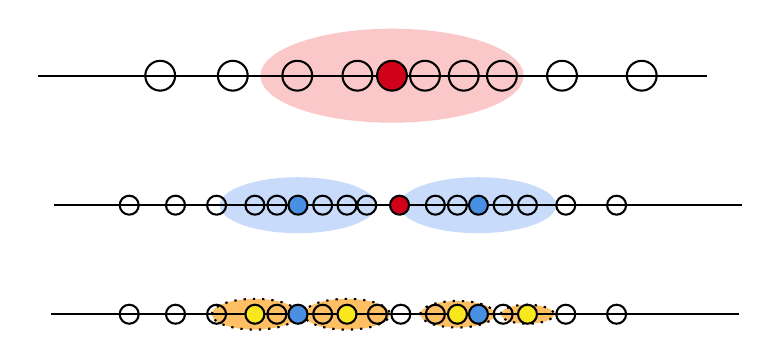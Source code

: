 
        \tikzset{every picture/.style={line width=0.75pt}} %set default line width to 0.75pt        

        \begin{tikzpicture}[x=0.75pt,y=0.75pt,yscale=-1,xscale=1]
        %uncomment if require: \path (0,576); %set diagram left start at 0, and has height of 576

        %Shape: Ellipse [id:dp3136368879956919] 
        \draw  [color={rgb, 255:red, 0; green, 0; blue, 0 }  ,draw opacity=1 ][fill={rgb, 255:red, 254; green, 192; blue, 99 }  ,fill opacity=1 ][dash pattern={on 0.84pt off 2.51pt}] (397.82,244.59) .. controls (397.82,242.06) and (403.56,240.01) .. (410.64,240.01) .. controls (417.71,240.01) and (423.45,242.06) .. (423.45,244.59) .. controls (423.45,247.12) and (417.71,249.17) .. (410.64,249.17) .. controls (403.56,249.17) and (397.82,247.12) .. (397.82,244.59) -- cycle ;
        %Shape: Ellipse [id:dp7260358927025228] 
        \draw  [color={rgb, 255:red, 0; green, 0; blue, 0 }  ,draw opacity=1 ][fill={rgb, 255:red, 254; green, 192; blue, 99 }  ,fill opacity=1 ][dash pattern={on 0.84pt off 2.51pt}] (358.93,244.59) .. controls (358.93,241.05) and (366.97,238.18) .. (376.88,238.18) .. controls (386.8,238.18) and (394.83,241.05) .. (394.83,244.59) .. controls (394.83,248.13) and (386.8,251) .. (376.88,251) .. controls (366.97,251) and (358.93,248.13) .. (358.93,244.59) -- cycle ;
        %Shape: Ellipse [id:dp9838373366016993] 
        \draw  [color={rgb, 255:red, 0; green, 0; blue, 0 }  ,draw opacity=1 ][fill={rgb, 255:red, 254; green, 192; blue, 99 }  ,fill opacity=1 ][dash pattern={on 0.84pt off 2.51pt}] (302.83,244.59) .. controls (302.83,240.49) and (312.12,237.18) .. (323.58,237.18) .. controls (335.04,237.18) and (344.34,240.49) .. (344.34,244.59) .. controls (344.34,248.68) and (335.04,252) .. (323.58,252) .. controls (312.12,252) and (302.83,248.68) .. (302.83,244.59) -- cycle ;
        %Shape: Ellipse [id:dp3925292038584607] 
        \draw  [draw opacity=0][fill={rgb, 255:red, 200; green, 219; blue, 250 }  ,fill opacity=1 ] (349,192.06) .. controls (349,184.61) and (365.89,178.58) .. (386.72,178.58) .. controls (407.56,178.58) and (424.45,184.61) .. (424.45,192.06) .. controls (424.45,199.5) and (407.56,205.53) .. (386.72,205.53) .. controls (365.89,205.53) and (349,199.5) .. (349,192.06) -- cycle ;
        %Shape: Ellipse [id:dp4971204710839541] 
        \draw  [draw opacity=0][fill={rgb, 255:red, 200; green, 219; blue, 250 }  ,fill opacity=1 ] (262.34,192.06) .. controls (262.34,184.61) and (279.23,178.58) .. (300.06,178.58) .. controls (320.9,178.58) and (337.79,184.61) .. (337.79,192.06) .. controls (337.79,199.5) and (320.9,205.53) .. (300.06,205.53) .. controls (279.23,205.53) and (262.34,199.5) .. (262.34,192.06) -- cycle ;
        %Shape: Ellipse [id:dp7201091914298017] 
        \draw  [draw opacity=0][fill={rgb, 255:red, 250; green, 200; blue, 200 }  ,fill opacity=1 ] (281.95,129.67) .. controls (281.95,117.17) and (310.34,107.03) .. (345.36,107.03) .. controls (380.37,107.03) and (408.76,117.17) .. (408.76,129.67) .. controls (408.76,142.18) and (380.37,152.32) .. (345.36,152.32) .. controls (310.34,152.32) and (281.95,142.18) .. (281.95,129.67) -- cycle ;
        %Shape: Ellipse [id:dp16723981735284044] 
        \draw   (226.5,129.67) .. controls (226.5,125.71) and (229.72,122.49) .. (233.69,122.49) .. controls (237.65,122.49) and (240.87,125.71) .. (240.87,129.67) .. controls (240.87,133.64) and (237.65,136.86) .. (233.69,136.86) .. controls (229.72,136.86) and (226.5,133.64) .. (226.5,129.67) -- cycle ;
        %Straight Lines [id:da8147371799849659] 
        \draw    (174.78,129.67) -- (497.22,129.67) ;
        %Shape: Ellipse [id:dp7868464264371926] 
        \draw   (261.48,129.67) .. controls (261.48,125.71) and (264.7,122.49) .. (268.66,122.49) .. controls (272.63,122.49) and (275.85,125.71) .. (275.85,129.67) .. controls (275.85,133.64) and (272.63,136.86) .. (268.66,136.86) .. controls (264.7,136.86) and (261.48,133.64) .. (261.48,129.67) -- cycle ;
        %Shape: Ellipse [id:dp16061843307688606] 
        \draw   (292.55,129.67) .. controls (292.55,125.71) and (295.76,122.49) .. (299.73,122.49) .. controls (303.7,122.49) and (306.91,125.71) .. (306.91,129.67) .. controls (306.91,133.64) and (303.7,136.86) .. (299.73,136.86) .. controls (295.76,136.86) and (292.55,133.64) .. (292.55,129.67) -- cycle ;
        %Shape: Circle [id:dp9786018734231281] 
        \draw   (321.51,129.67) .. controls (321.51,125.71) and (324.73,122.49) .. (328.69,122.49) .. controls (332.66,122.49) and (335.87,125.71) .. (335.87,129.67) .. controls (335.87,133.64) and (332.66,136.86) .. (328.69,136.86) .. controls (324.73,136.86) and (321.51,133.64) .. (321.51,129.67) -- cycle ;
        %Shape: Circle [id:dp0949956462992807] 
        \draw   (354.07,129.67) .. controls (354.07,125.71) and (357.29,122.49) .. (361.25,122.49) .. controls (365.22,122.49) and (368.44,125.71) .. (368.44,129.67) .. controls (368.44,133.64) and (365.22,136.86) .. (361.25,136.86) .. controls (357.29,136.86) and (354.07,133.64) .. (354.07,129.67) -- cycle ;
        %Shape: Circle [id:dp7683315352129074] 
        \draw   (372.75,129.67) .. controls (372.75,125.71) and (375.96,122.49) .. (379.93,122.49) .. controls (383.9,122.49) and (387.11,125.71) .. (387.11,129.67) .. controls (387.11,133.64) and (383.9,136.86) .. (379.93,136.86) .. controls (375.96,136.86) and (372.75,133.64) .. (372.75,129.67) -- cycle ;
        %Shape: Ellipse [id:dp6511858079260329] 
        \draw   (391.13,129.67) .. controls (391.13,125.71) and (394.35,122.49) .. (398.32,122.49) .. controls (402.28,122.49) and (405.5,125.71) .. (405.5,129.67) .. controls (405.5,133.64) and (402.28,136.86) .. (398.32,136.86) .. controls (394.35,136.86) and (391.13,133.64) .. (391.13,129.67) -- cycle ;
        %Shape: Circle [id:dp2223630374819925] 
        \draw   (420.09,129.67) .. controls (420.09,125.71) and (423.31,122.49) .. (427.28,122.49) .. controls (431.24,122.49) and (434.46,125.71) .. (434.46,129.67) .. controls (434.46,133.64) and (431.24,136.86) .. (427.28,136.86) .. controls (423.31,136.86) and (420.09,133.64) .. (420.09,129.67) -- cycle ;
        %Shape: Circle [id:dp09278387278064626] 
        \draw   (458.5,129.67) .. controls (458.5,125.71) and (461.71,122.49) .. (465.68,122.49) .. controls (469.65,122.49) and (472.86,125.71) .. (472.86,129.67) .. controls (472.86,133.64) and (469.65,136.86) .. (465.68,136.86) .. controls (461.71,136.86) and (458.5,133.64) .. (458.5,129.67) -- cycle ;
        %Shape: Ellipse [id:dp6639601227729888] 
        \draw   (214.18,192.06) .. controls (214.18,189.53) and (216.23,187.48) .. (218.76,187.48) .. controls (221.29,187.48) and (223.34,189.53) .. (223.34,192.06) .. controls (223.34,194.58) and (221.29,196.63) .. (218.76,196.63) .. controls (216.23,196.63) and (214.18,194.58) .. (214.18,192.06) -- cycle ;
        %Straight Lines [id:da9311656977794973] 
        \draw    (182.6,192.06) -- (388.11,192.06) -- (514.1,192.06) ;
        %Shape: Ellipse [id:dp014989169459774576] 
        \draw   (236.47,192.06) .. controls (236.47,189.53) and (238.52,187.48) .. (241.05,187.48) .. controls (243.58,187.48) and (245.63,189.53) .. (245.63,192.06) .. controls (245.63,194.58) and (243.58,196.63) .. (241.05,196.63) .. controls (238.52,196.63) and (236.47,194.58) .. (236.47,192.06) -- cycle ;
        %Shape: Ellipse [id:dp44621808806115393] 
        \draw   (256.27,192.06) .. controls (256.27,189.53) and (258.32,187.48) .. (260.85,187.48) .. controls (263.38,187.48) and (265.43,189.53) .. (265.43,192.06) .. controls (265.43,194.58) and (263.38,196.63) .. (260.85,196.63) .. controls (258.32,196.63) and (256.27,194.58) .. (256.27,192.06) -- cycle ;
        %Shape: Ellipse [id:dp7723359709397797] 
        \draw   (274.73,192.06) .. controls (274.73,189.53) and (276.78,187.48) .. (279.31,187.48) .. controls (281.84,187.48) and (283.89,189.53) .. (283.89,192.06) .. controls (283.89,194.58) and (281.84,196.63) .. (279.31,196.63) .. controls (276.78,196.63) and (274.73,194.58) .. (274.73,192.06) -- cycle ;
        %Shape: Ellipse [id:dp17573149289899392] 
        \draw   (285.35,192.06) .. controls (285.35,189.53) and (287.4,187.48) .. (289.93,187.48) .. controls (292.46,187.48) and (294.51,189.53) .. (294.51,192.06) .. controls (294.51,194.58) and (292.46,196.63) .. (289.93,196.63) .. controls (287.4,196.63) and (285.35,194.58) .. (285.35,192.06) -- cycle ;
        %Shape: Ellipse [id:dp057768333475687106] 
        \draw  [fill={rgb, 255:red, 74; green, 144; blue, 226 }  ,fill opacity=1 ] (295.49,192.06) .. controls (295.49,189.53) and (297.54,187.48) .. (300.06,187.48) .. controls (302.59,187.48) and (304.64,189.53) .. (304.64,192.06) .. controls (304.64,194.58) and (302.59,196.63) .. (300.06,196.63) .. controls (297.54,196.63) and (295.49,194.58) .. (295.49,192.06) -- cycle ;
        %Shape: Ellipse [id:dp39156905097585626] 
        \draw   (307.39,192.06) .. controls (307.39,189.53) and (309.44,187.48) .. (311.97,187.48) .. controls (314.49,187.48) and (316.54,189.53) .. (316.54,192.06) .. controls (316.54,194.58) and (314.49,196.63) .. (311.97,196.63) .. controls (309.44,196.63) and (307.39,194.58) .. (307.39,192.06) -- cycle ;
        %Shape: Ellipse [id:dp718956687941553] 
        \draw   (319.11,192.06) .. controls (319.11,189.53) and (321.16,187.48) .. (323.69,187.48) .. controls (326.21,187.48) and (328.26,189.53) .. (328.26,192.06) .. controls (328.26,194.58) and (326.21,196.63) .. (323.69,196.63) .. controls (321.16,196.63) and (319.11,194.58) .. (319.11,192.06) -- cycle ;
        %Shape: Ellipse [id:dp0411694099000528] 
        \draw   (328.63,192.06) .. controls (328.63,189.53) and (330.68,187.48) .. (333.21,187.48) .. controls (335.74,187.48) and (337.79,189.53) .. (337.79,192.06) .. controls (337.79,194.58) and (335.74,196.63) .. (333.21,196.63) .. controls (330.68,196.63) and (328.63,194.58) .. (328.63,192.06) -- cycle ;
        %Shape: Ellipse [id:dp0847388845732906] 
        \draw  [fill={rgb, 255:red, 208; green, 2; blue, 27 }  ,fill opacity=1 ] (344.42,192.06) .. controls (344.42,189.53) and (346.47,187.48) .. (349,187.48) .. controls (351.52,187.48) and (353.57,189.53) .. (353.57,192.06) .. controls (353.57,194.58) and (351.52,196.63) .. (349,196.63) .. controls (346.47,196.63) and (344.42,194.58) .. (344.42,192.06) -- cycle ;
        %Shape: Ellipse [id:dp42762143702597966] 
        \draw   (361.68,192.06) .. controls (361.68,189.53) and (363.73,187.48) .. (366.26,187.48) .. controls (368.79,187.48) and (370.84,189.53) .. (370.84,192.06) .. controls (370.84,194.58) and (368.79,196.63) .. (366.26,196.63) .. controls (363.73,196.63) and (361.68,194.58) .. (361.68,192.06) -- cycle ;
        %Shape: Ellipse [id:dp4205027909188599] 
        \draw   (372.3,192.06) .. controls (372.3,189.53) and (374.35,187.48) .. (376.88,187.48) .. controls (379.41,187.48) and (381.46,189.53) .. (381.46,192.06) .. controls (381.46,194.58) and (379.41,196.63) .. (376.88,196.63) .. controls (374.35,196.63) and (372.3,194.58) .. (372.3,192.06) -- cycle ;
        %Shape: Ellipse [id:dp37169234174088794] 
        \draw  [fill={rgb, 255:red, 74; green, 144; blue, 226 }  ,fill opacity=1 ] (382.44,192.06) .. controls (382.44,189.53) and (384.49,187.48) .. (387.01,187.48) .. controls (389.54,187.48) and (391.59,189.53) .. (391.59,192.06) .. controls (391.59,194.58) and (389.54,196.63) .. (387.01,196.63) .. controls (384.49,196.63) and (382.44,194.58) .. (382.44,192.06) -- cycle ;
        %Shape: Ellipse [id:dp14460862498550053] 
        \draw   (394.34,192.06) .. controls (394.34,189.53) and (396.39,187.48) .. (398.92,187.48) .. controls (401.44,187.48) and (403.49,189.53) .. (403.49,192.06) .. controls (403.49,194.58) and (401.44,196.63) .. (398.92,196.63) .. controls (396.39,196.63) and (394.34,194.58) .. (394.34,192.06) -- cycle ;
        %Shape: Ellipse [id:dp5670285127322525] 
        \draw   (406.06,192.06) .. controls (406.06,189.53) and (408.11,187.48) .. (410.64,187.48) .. controls (413.16,187.48) and (415.21,189.53) .. (415.21,192.06) .. controls (415.21,194.58) and (413.16,196.63) .. (410.64,196.63) .. controls (408.11,196.63) and (406.06,194.58) .. (406.06,192.06) -- cycle ;
        %Shape: Ellipse [id:dp528970027006122] 
        \draw   (424.52,192.06) .. controls (424.52,189.53) and (426.57,187.48) .. (429.09,187.48) .. controls (431.62,187.48) and (433.67,189.53) .. (433.67,192.06) .. controls (433.67,194.58) and (431.62,196.63) .. (429.09,196.63) .. controls (426.57,196.63) and (424.52,194.58) .. (424.52,192.06) -- cycle ;
        %Shape: Ellipse [id:dp9782171157098063] 
        \draw   (448.99,192.06) .. controls (448.99,189.53) and (451.04,187.48) .. (453.57,187.48) .. controls (456.1,187.48) and (458.15,189.53) .. (458.15,192.06) .. controls (458.15,194.58) and (456.1,196.63) .. (453.57,196.63) .. controls (451.04,196.63) and (448.99,194.58) .. (448.99,192.06) -- cycle ;
        %Shape: Circle [id:dp7984720784037331] 
        \draw  [fill={rgb, 255:red, 208; green, 2; blue, 27 }  ,fill opacity=1 ] (338.17,129.67) .. controls (338.17,125.71) and (341.39,122.49) .. (345.36,122.49) .. controls (349.32,122.49) and (352.54,125.71) .. (352.54,129.67) .. controls (352.54,133.64) and (349.32,136.86) .. (345.36,136.86) .. controls (341.39,136.86) and (338.17,133.64) .. (338.17,129.67) -- cycle ;
        %Shape: Ellipse [id:dp27005372874845235] 
        \draw  [color={rgb, 255:red, 0; green, 0; blue, 0 }  ,draw opacity=1 ][fill={rgb, 255:red, 254; green, 192; blue, 99 }  ,fill opacity=1 ][dash pattern={on 0.84pt off 2.51pt}] (258.56,244.59) .. controls (258.56,240.49) and (267.85,237.18) .. (279.31,237.18) .. controls (290.77,237.18) and (300.06,240.49) .. (300.06,244.59) .. controls (300.06,248.68) and (290.77,252) .. (279.31,252) .. controls (267.85,252) and (258.56,248.68) .. (258.56,244.59) -- cycle ;
        %Shape: Ellipse [id:dp7284128325709596] 
        \draw   (214.18,244.59) .. controls (214.18,242.06) and (216.23,240.01) .. (218.76,240.01) .. controls (221.29,240.01) and (223.34,242.06) .. (223.34,244.59) .. controls (223.34,247.12) and (221.29,249.17) .. (218.76,249.17) .. controls (216.23,249.17) and (214.18,247.12) .. (214.18,244.59) -- cycle ;
        %Straight Lines [id:da44489902944751436] 
        \draw    (181.22,244.59) -- (386.72,244.59) -- (512.71,244.59) ;
        %Shape: Ellipse [id:dp4822245468072932] 
        \draw   (236.47,244.59) .. controls (236.47,242.06) and (238.52,240.01) .. (241.05,240.01) .. controls (243.58,240.01) and (245.63,242.06) .. (245.63,244.59) .. controls (245.63,247.12) and (243.58,249.17) .. (241.05,249.17) .. controls (238.52,249.17) and (236.47,247.12) .. (236.47,244.59) -- cycle ;
        %Shape: Ellipse [id:dp8518535763738078] 
        \draw   (256.27,244.59) .. controls (256.27,242.06) and (258.32,240.01) .. (260.85,240.01) .. controls (263.38,240.01) and (265.43,242.06) .. (265.43,244.59) .. controls (265.43,247.12) and (263.38,249.17) .. (260.85,249.17) .. controls (258.32,249.17) and (256.27,247.12) .. (256.27,244.59) -- cycle ;
        %Shape: Ellipse [id:dp6950170128512283] 
        \draw  [fill={rgb, 255:red, 248; green, 231; blue, 28 }  ,fill opacity=1 ] (274.73,244.59) .. controls (274.73,242.06) and (276.78,240.01) .. (279.31,240.01) .. controls (281.84,240.01) and (283.89,242.06) .. (283.89,244.59) .. controls (283.89,247.12) and (281.84,249.17) .. (279.31,249.17) .. controls (276.78,249.17) and (274.73,247.12) .. (274.73,244.59) -- cycle ;
        %Shape: Ellipse [id:dp19443289666718466] 
        \draw   (285.35,244.59) .. controls (285.35,242.06) and (287.4,240.01) .. (289.93,240.01) .. controls (292.46,240.01) and (294.51,242.06) .. (294.51,244.59) .. controls (294.51,247.12) and (292.46,249.17) .. (289.93,249.17) .. controls (287.4,249.17) and (285.35,247.12) .. (285.35,244.59) -- cycle ;
        %Shape: Ellipse [id:dp09475214426326106] 
        \draw  [fill={rgb, 255:red, 74; green, 144; blue, 226 }  ,fill opacity=1 ] (295.49,244.59) .. controls (295.49,242.06) and (297.54,240.01) .. (300.06,240.01) .. controls (302.59,240.01) and (304.64,242.06) .. (304.64,244.59) .. controls (304.64,247.12) and (302.59,249.17) .. (300.06,249.17) .. controls (297.54,249.17) and (295.49,247.12) .. (295.49,244.59) -- cycle ;
        %Shape: Ellipse [id:dp7119529991276641] 
        \draw   (307.39,244.59) .. controls (307.39,242.06) and (309.44,240.01) .. (311.97,240.01) .. controls (314.49,240.01) and (316.54,242.06) .. (316.54,244.59) .. controls (316.54,247.12) and (314.49,249.17) .. (311.97,249.17) .. controls (309.44,249.17) and (307.39,247.12) .. (307.39,244.59) -- cycle ;
        %Shape: Ellipse [id:dp20785267428188137] 
        \draw  [fill={rgb, 255:red, 248; green, 231; blue, 28 }  ,fill opacity=1 ] (319.11,244.59) .. controls (319.11,242.06) and (321.16,240.01) .. (323.69,240.01) .. controls (326.21,240.01) and (328.26,242.06) .. (328.26,244.59) .. controls (328.26,247.12) and (326.21,249.17) .. (323.69,249.17) .. controls (321.16,249.17) and (319.11,247.12) .. (319.11,244.59) -- cycle ;
        %Shape: Ellipse [id:dp8698502023937138] 
        \draw   (333.74,244.59) .. controls (333.74,242.06) and (335.79,240.01) .. (338.31,240.01) .. controls (340.84,240.01) and (342.89,242.06) .. (342.89,244.59) .. controls (342.89,247.12) and (340.84,249.17) .. (338.31,249.17) .. controls (335.79,249.17) and (333.74,247.12) .. (333.74,244.59) -- cycle ;
        %Shape: Ellipse [id:dp6861661990182524] 
        \draw   (345.04,244.59) .. controls (345.04,242.06) and (347.09,240.01) .. (349.61,240.01) .. controls (352.14,240.01) and (354.19,242.06) .. (354.19,244.59) .. controls (354.19,247.12) and (352.14,249.17) .. (349.61,249.17) .. controls (347.09,249.17) and (345.04,247.12) .. (345.04,244.59) -- cycle ;
        %Shape: Ellipse [id:dp7997125078688603] 
        \draw   (361.68,244.59) .. controls (361.68,242.06) and (363.73,240.01) .. (366.26,240.01) .. controls (368.79,240.01) and (370.84,242.06) .. (370.84,244.59) .. controls (370.84,247.12) and (368.79,249.17) .. (366.26,249.17) .. controls (363.73,249.17) and (361.68,247.12) .. (361.68,244.59) -- cycle ;
        %Shape: Ellipse [id:dp5505840703303986] 
        \draw  [fill={rgb, 255:red, 248; green, 231; blue, 28 }  ,fill opacity=1 ] (372.3,244.59) .. controls (372.3,242.06) and (374.35,240.01) .. (376.88,240.01) .. controls (379.41,240.01) and (381.46,242.06) .. (381.46,244.59) .. controls (381.46,247.12) and (379.41,249.17) .. (376.88,249.17) .. controls (374.35,249.17) and (372.3,247.12) .. (372.3,244.59) -- cycle ;
        %Shape: Ellipse [id:dp2962354475690794] 
        \draw  [fill={rgb, 255:red, 74; green, 144; blue, 226 }  ,fill opacity=1 ] (382.44,244.59) .. controls (382.44,242.06) and (384.49,240.01) .. (387.01,240.01) .. controls (389.54,240.01) and (391.59,242.06) .. (391.59,244.59) .. controls (391.59,247.12) and (389.54,249.17) .. (387.01,249.17) .. controls (384.49,249.17) and (382.44,247.12) .. (382.44,244.59) -- cycle ;
        %Shape: Ellipse [id:dp016485662717981464] 
        \draw   (394.34,244.59) .. controls (394.34,242.06) and (396.39,240.01) .. (398.92,240.01) .. controls (401.44,240.01) and (403.49,242.06) .. (403.49,244.59) .. controls (403.49,247.12) and (401.44,249.17) .. (398.92,249.17) .. controls (396.39,249.17) and (394.34,247.12) .. (394.34,244.59) -- cycle ;
        %Shape: Ellipse [id:dp3647738781574237] 
        \draw  [fill={rgb, 255:red, 248; green, 231; blue, 28 }  ,fill opacity=1 ] (406.06,244.59) .. controls (406.06,242.06) and (408.11,240.01) .. (410.64,240.01) .. controls (413.16,240.01) and (415.21,242.06) .. (415.21,244.59) .. controls (415.21,247.12) and (413.16,249.17) .. (410.64,249.17) .. controls (408.11,249.17) and (406.06,247.12) .. (406.06,244.59) -- cycle ;
        %Shape: Ellipse [id:dp15312009976237473] 
        \draw   (424.52,244.59) .. controls (424.52,242.06) and (426.57,240.01) .. (429.09,240.01) .. controls (431.62,240.01) and (433.67,242.06) .. (433.67,244.59) .. controls (433.67,247.12) and (431.62,249.17) .. (429.09,249.17) .. controls (426.57,249.17) and (424.52,247.12) .. (424.52,244.59) -- cycle ;
        %Shape: Ellipse [id:dp4146661835050043] 
        \draw   (448.99,244.59) .. controls (448.99,242.06) and (451.04,240.01) .. (453.57,240.01) .. controls (456.1,240.01) and (458.15,242.06) .. (458.15,244.59) .. controls (458.15,247.12) and (456.1,249.17) .. (453.57,249.17) .. controls (451.04,249.17) and (448.99,247.12) .. (448.99,244.59) -- cycle ;
\end{tikzpicture}